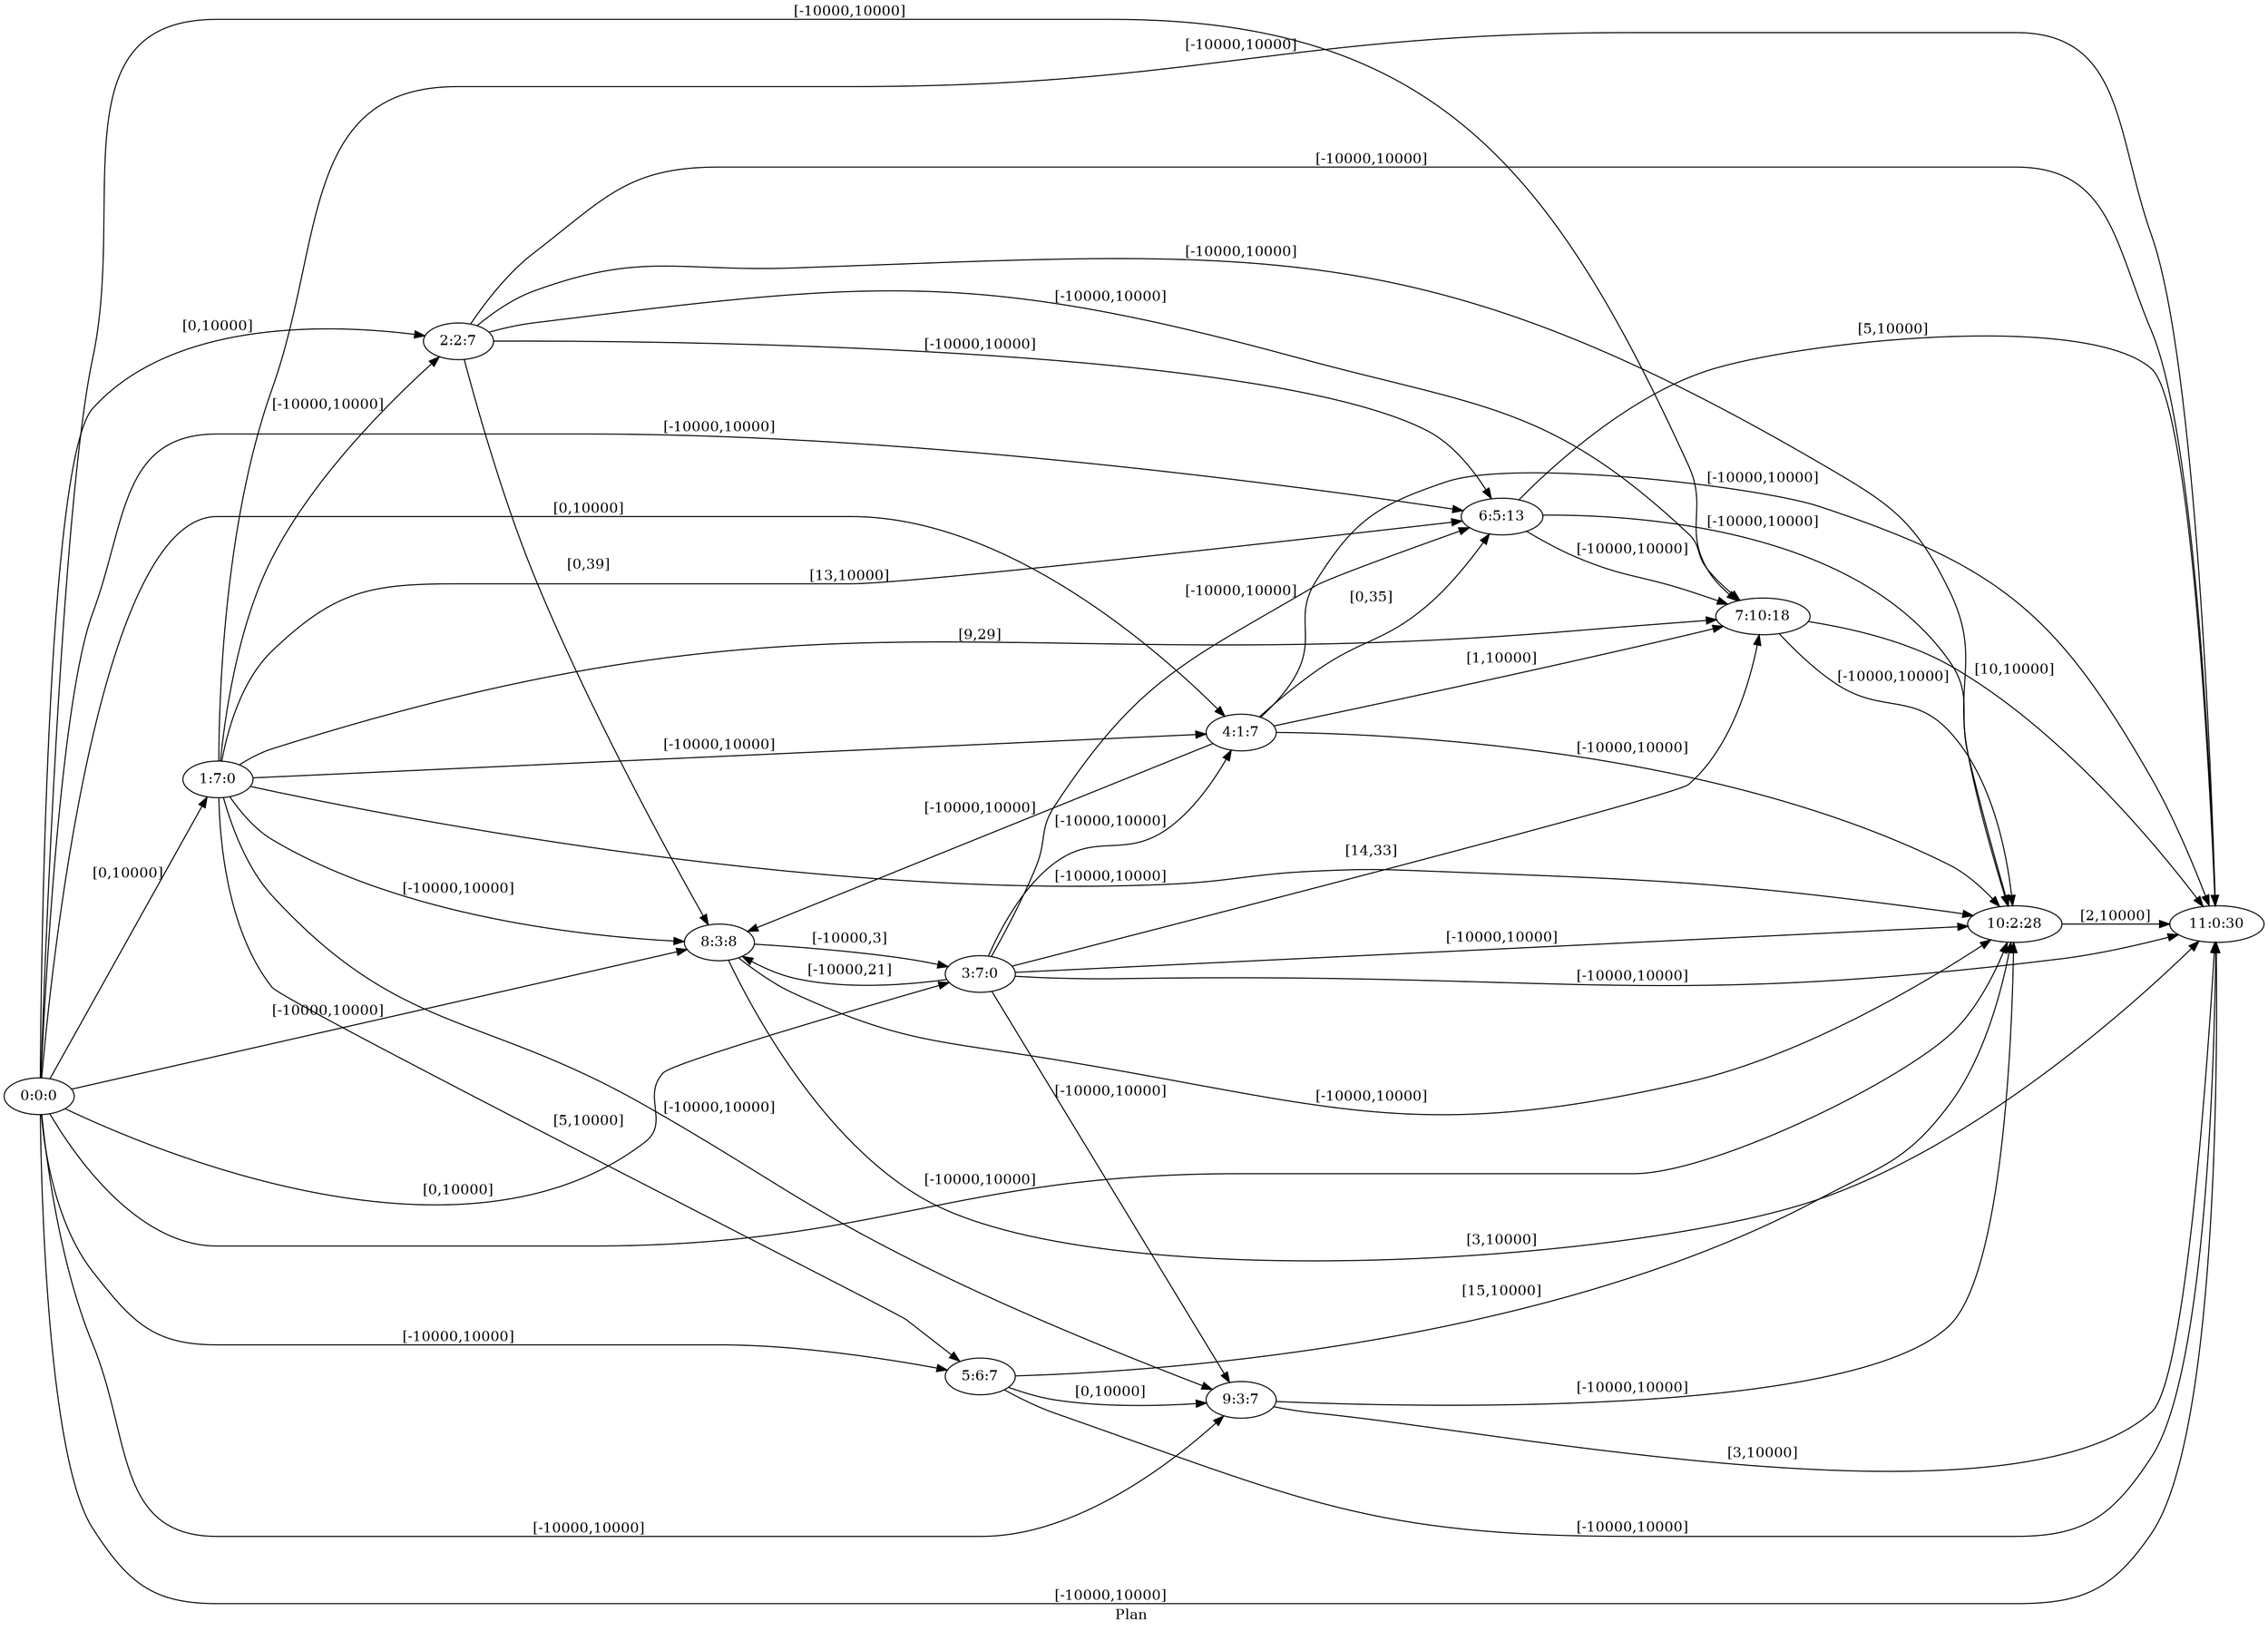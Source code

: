 digraph G {
 rankdir = LR;
 nodesep = .45; 
 size = 30;
label="Plan ";
 fldt = 0.630231;
"0:0:0"->"1:7:0"[ label = "[0,10000]"];
"0:0:0"->"2:2:7"[ label = "[0,10000]"];
"0:0:0"->"3:7:0"[ label = "[0,10000]"];
"0:0:0"->"4:1:7"[ label = "[0,10000]"];
"0:0:0"->"5:6:7"[ label = "[-10000,10000]"];
"0:0:0"->"6:5:13"[ label = "[-10000,10000]"];
"0:0:0"->"7:10:18"[ label = "[-10000,10000]"];
"0:0:0"->"8:3:8"[ label = "[-10000,10000]"];
"0:0:0"->"9:3:7"[ label = "[-10000,10000]"];
"0:0:0"->"10:2:28"[ label = "[-10000,10000]"];
"0:0:0"->"11:0:30"[ label = "[-10000,10000]"];
"1:7:0"->"2:2:7"[ label = "[-10000,10000]"];
"1:7:0"->"4:1:7"[ label = "[-10000,10000]"];
"1:7:0"->"5:6:7"[ label = "[5,10000]"];
"1:7:0"->"6:5:13"[ label = "[13,10000]"];
"1:7:0"->"7:10:18"[ label = "[9,29]"];
"1:7:0"->"8:3:8"[ label = "[-10000,10000]"];
"1:7:0"->"9:3:7"[ label = "[-10000,10000]"];
"1:7:0"->"10:2:28"[ label = "[-10000,10000]"];
"1:7:0"->"11:0:30"[ label = "[-10000,10000]"];
"2:2:7"->"6:5:13"[ label = "[-10000,10000]"];
"2:2:7"->"7:10:18"[ label = "[-10000,10000]"];
"2:2:7"->"8:3:8"[ label = "[0,39]"];
"2:2:7"->"10:2:28"[ label = "[-10000,10000]"];
"2:2:7"->"11:0:30"[ label = "[-10000,10000]"];
"3:7:0"->"4:1:7"[ label = "[-10000,10000]"];
"3:7:0"->"6:5:13"[ label = "[-10000,10000]"];
"3:7:0"->"7:10:18"[ label = "[14,33]"];
"3:7:0"->"8:3:8"[ label = "[-10000,21]"];
"3:7:0"->"9:3:7"[ label = "[-10000,10000]"];
"3:7:0"->"10:2:28"[ label = "[-10000,10000]"];
"3:7:0"->"11:0:30"[ label = "[-10000,10000]"];
"4:1:7"->"6:5:13"[ label = "[0,35]"];
"4:1:7"->"7:10:18"[ label = "[1,10000]"];
"4:1:7"->"8:3:8"[ label = "[-10000,10000]"];
"4:1:7"->"10:2:28"[ label = "[-10000,10000]"];
"4:1:7"->"11:0:30"[ label = "[-10000,10000]"];
"5:6:7"->"9:3:7"[ label = "[0,10000]"];
"5:6:7"->"10:2:28"[ label = "[15,10000]"];
"5:6:7"->"11:0:30"[ label = "[-10000,10000]"];
"6:5:13"->"7:10:18"[ label = "[-10000,10000]"];
"6:5:13"->"10:2:28"[ label = "[-10000,10000]"];
"6:5:13"->"11:0:30"[ label = "[5,10000]"];
"7:10:18"->"10:2:28"[ label = "[-10000,10000]"];
"7:10:18"->"11:0:30"[ label = "[10,10000]"];
"8:3:8"->"3:7:0"[ label = "[-10000,3]"];
"8:3:8"->"10:2:28"[ label = "[-10000,10000]"];
"8:3:8"->"11:0:30"[ label = "[3,10000]"];
"9:3:7"->"10:2:28"[ label = "[-10000,10000]"];
"9:3:7"->"11:0:30"[ label = "[3,10000]"];
"10:2:28"->"11:0:30"[ label = "[2,10000]"];
}

